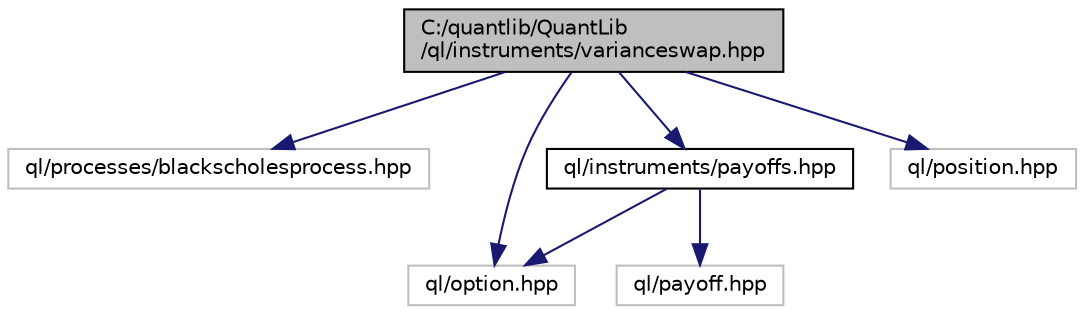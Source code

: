 digraph "C:/quantlib/QuantLib/ql/instruments/varianceswap.hpp"
{
  edge [fontname="Helvetica",fontsize="10",labelfontname="Helvetica",labelfontsize="10"];
  node [fontname="Helvetica",fontsize="10",shape=record];
  Node1 [label="C:/quantlib/QuantLib\l/ql/instruments/varianceswap.hpp",height=0.2,width=0.4,color="black", fillcolor="grey75", style="filled", fontcolor="black"];
  Node1 -> Node2 [color="midnightblue",fontsize="10",style="solid"];
  Node2 [label="ql/processes/blackscholesprocess.hpp",height=0.2,width=0.4,color="grey75", fillcolor="white", style="filled"];
  Node1 -> Node3 [color="midnightblue",fontsize="10",style="solid"];
  Node3 [label="ql/instruments/payoffs.hpp",height=0.2,width=0.4,color="black", fillcolor="white", style="filled",URL="$payoffs_8hpp.html",tooltip="Payoffs for various options. "];
  Node3 -> Node4 [color="midnightblue",fontsize="10",style="solid"];
  Node4 [label="ql/option.hpp",height=0.2,width=0.4,color="grey75", fillcolor="white", style="filled"];
  Node3 -> Node5 [color="midnightblue",fontsize="10",style="solid"];
  Node5 [label="ql/payoff.hpp",height=0.2,width=0.4,color="grey75", fillcolor="white", style="filled"];
  Node1 -> Node4 [color="midnightblue",fontsize="10",style="solid"];
  Node1 -> Node6 [color="midnightblue",fontsize="10",style="solid"];
  Node6 [label="ql/position.hpp",height=0.2,width=0.4,color="grey75", fillcolor="white", style="filled"];
}
